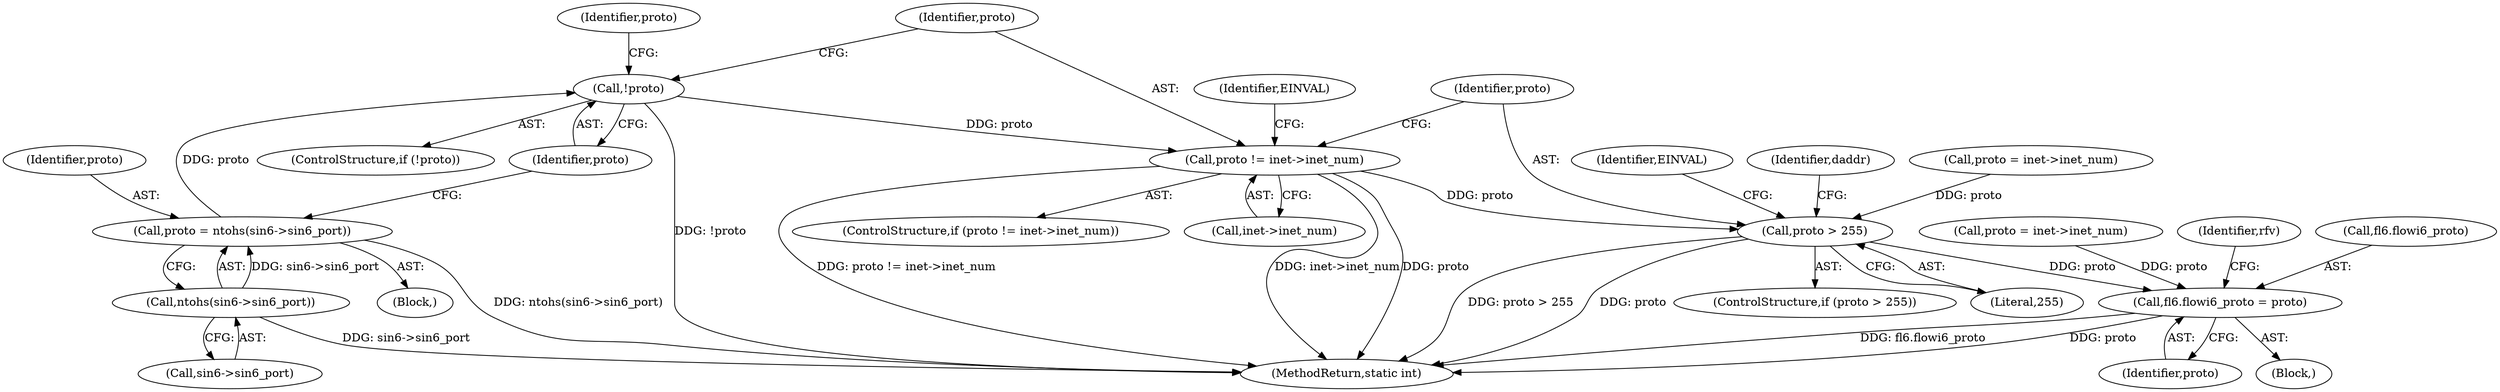 digraph "0_linux_45f6fad84cc305103b28d73482b344d7f5b76f39_13@pointer" {
"1000235" [label="(Call,proto != inet->inet_num)"];
"1000226" [label="(Call,!proto)"];
"1000219" [label="(Call,proto = ntohs(sin6->sin6_port))"];
"1000221" [label="(Call,ntohs(sin6->sin6_port))"];
"1000244" [label="(Call,proto > 255)"];
"1000474" [label="(Call,fl6.flowi6_proto = proto)"];
"1000226" [label="(Call,!proto)"];
"1000242" [label="(Identifier,EINVAL)"];
"1000243" [label="(ControlStructure,if (proto > 255))"];
"1000475" [label="(Call,fl6.flowi6_proto)"];
"1000221" [label="(Call,ntohs(sin6->sin6_port))"];
"1000237" [label="(Call,inet->inet_num)"];
"1000478" [label="(Identifier,proto)"];
"1000219" [label="(Call,proto = ntohs(sin6->sin6_port))"];
"1000251" [label="(Identifier,daddr)"];
"1000198" [label="(Block,)"];
"1000340" [label="(Call,proto = inet->inet_num)"];
"1000220" [label="(Identifier,proto)"];
"1000474" [label="(Call,fl6.flowi6_proto = proto)"];
"1000244" [label="(Call,proto > 255)"];
"1000222" [label="(Call,sin6->sin6_port)"];
"1000110" [label="(Block,)"];
"1000234" [label="(ControlStructure,if (proto != inet->inet_num))"];
"1000481" [label="(Identifier,rfv)"];
"1000229" [label="(Identifier,proto)"];
"1000246" [label="(Literal,255)"];
"1000225" [label="(ControlStructure,if (!proto))"];
"1000738" [label="(MethodReturn,static int)"];
"1000228" [label="(Call,proto = inet->inet_num)"];
"1000245" [label="(Identifier,proto)"];
"1000236" [label="(Identifier,proto)"];
"1000227" [label="(Identifier,proto)"];
"1000249" [label="(Identifier,EINVAL)"];
"1000235" [label="(Call,proto != inet->inet_num)"];
"1000235" -> "1000234"  [label="AST: "];
"1000235" -> "1000237"  [label="CFG: "];
"1000236" -> "1000235"  [label="AST: "];
"1000237" -> "1000235"  [label="AST: "];
"1000242" -> "1000235"  [label="CFG: "];
"1000245" -> "1000235"  [label="CFG: "];
"1000235" -> "1000738"  [label="DDG: inet->inet_num"];
"1000235" -> "1000738"  [label="DDG: proto"];
"1000235" -> "1000738"  [label="DDG: proto != inet->inet_num"];
"1000226" -> "1000235"  [label="DDG: proto"];
"1000235" -> "1000244"  [label="DDG: proto"];
"1000226" -> "1000225"  [label="AST: "];
"1000226" -> "1000227"  [label="CFG: "];
"1000227" -> "1000226"  [label="AST: "];
"1000229" -> "1000226"  [label="CFG: "];
"1000236" -> "1000226"  [label="CFG: "];
"1000226" -> "1000738"  [label="DDG: !proto"];
"1000219" -> "1000226"  [label="DDG: proto"];
"1000219" -> "1000198"  [label="AST: "];
"1000219" -> "1000221"  [label="CFG: "];
"1000220" -> "1000219"  [label="AST: "];
"1000221" -> "1000219"  [label="AST: "];
"1000227" -> "1000219"  [label="CFG: "];
"1000219" -> "1000738"  [label="DDG: ntohs(sin6->sin6_port)"];
"1000221" -> "1000219"  [label="DDG: sin6->sin6_port"];
"1000221" -> "1000222"  [label="CFG: "];
"1000222" -> "1000221"  [label="AST: "];
"1000221" -> "1000738"  [label="DDG: sin6->sin6_port"];
"1000244" -> "1000243"  [label="AST: "];
"1000244" -> "1000246"  [label="CFG: "];
"1000245" -> "1000244"  [label="AST: "];
"1000246" -> "1000244"  [label="AST: "];
"1000249" -> "1000244"  [label="CFG: "];
"1000251" -> "1000244"  [label="CFG: "];
"1000244" -> "1000738"  [label="DDG: proto > 255"];
"1000244" -> "1000738"  [label="DDG: proto"];
"1000228" -> "1000244"  [label="DDG: proto"];
"1000244" -> "1000474"  [label="DDG: proto"];
"1000474" -> "1000110"  [label="AST: "];
"1000474" -> "1000478"  [label="CFG: "];
"1000475" -> "1000474"  [label="AST: "];
"1000478" -> "1000474"  [label="AST: "];
"1000481" -> "1000474"  [label="CFG: "];
"1000474" -> "1000738"  [label="DDG: fl6.flowi6_proto"];
"1000474" -> "1000738"  [label="DDG: proto"];
"1000340" -> "1000474"  [label="DDG: proto"];
}
